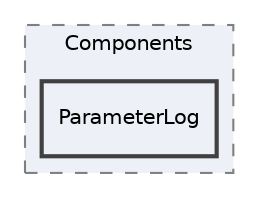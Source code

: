digraph "Editor/UI/Components/Logger/Components/ParameterLog"
{
 // LATEX_PDF_SIZE
  edge [fontname="Helvetica",fontsize="10",labelfontname="Helvetica",labelfontsize="10"];
  node [fontname="Helvetica",fontsize="10",shape=record];
  compound=true
  subgraph clusterdir_d899b16968b82f1505455141eb0c65da {
    graph [ bgcolor="#edf0f7", pencolor="grey50", style="filled,dashed,", label="Components", fontname="Helvetica", fontsize="10", URL="dir_d899b16968b82f1505455141eb0c65da.html"]
  dir_a7d67c372dc4affcb1cbe10767aa720e [shape=box, label="ParameterLog", style="filled,bold,", fillcolor="#edf0f7", color="grey25", URL="dir_a7d67c372dc4affcb1cbe10767aa720e.html"];
  }
}

